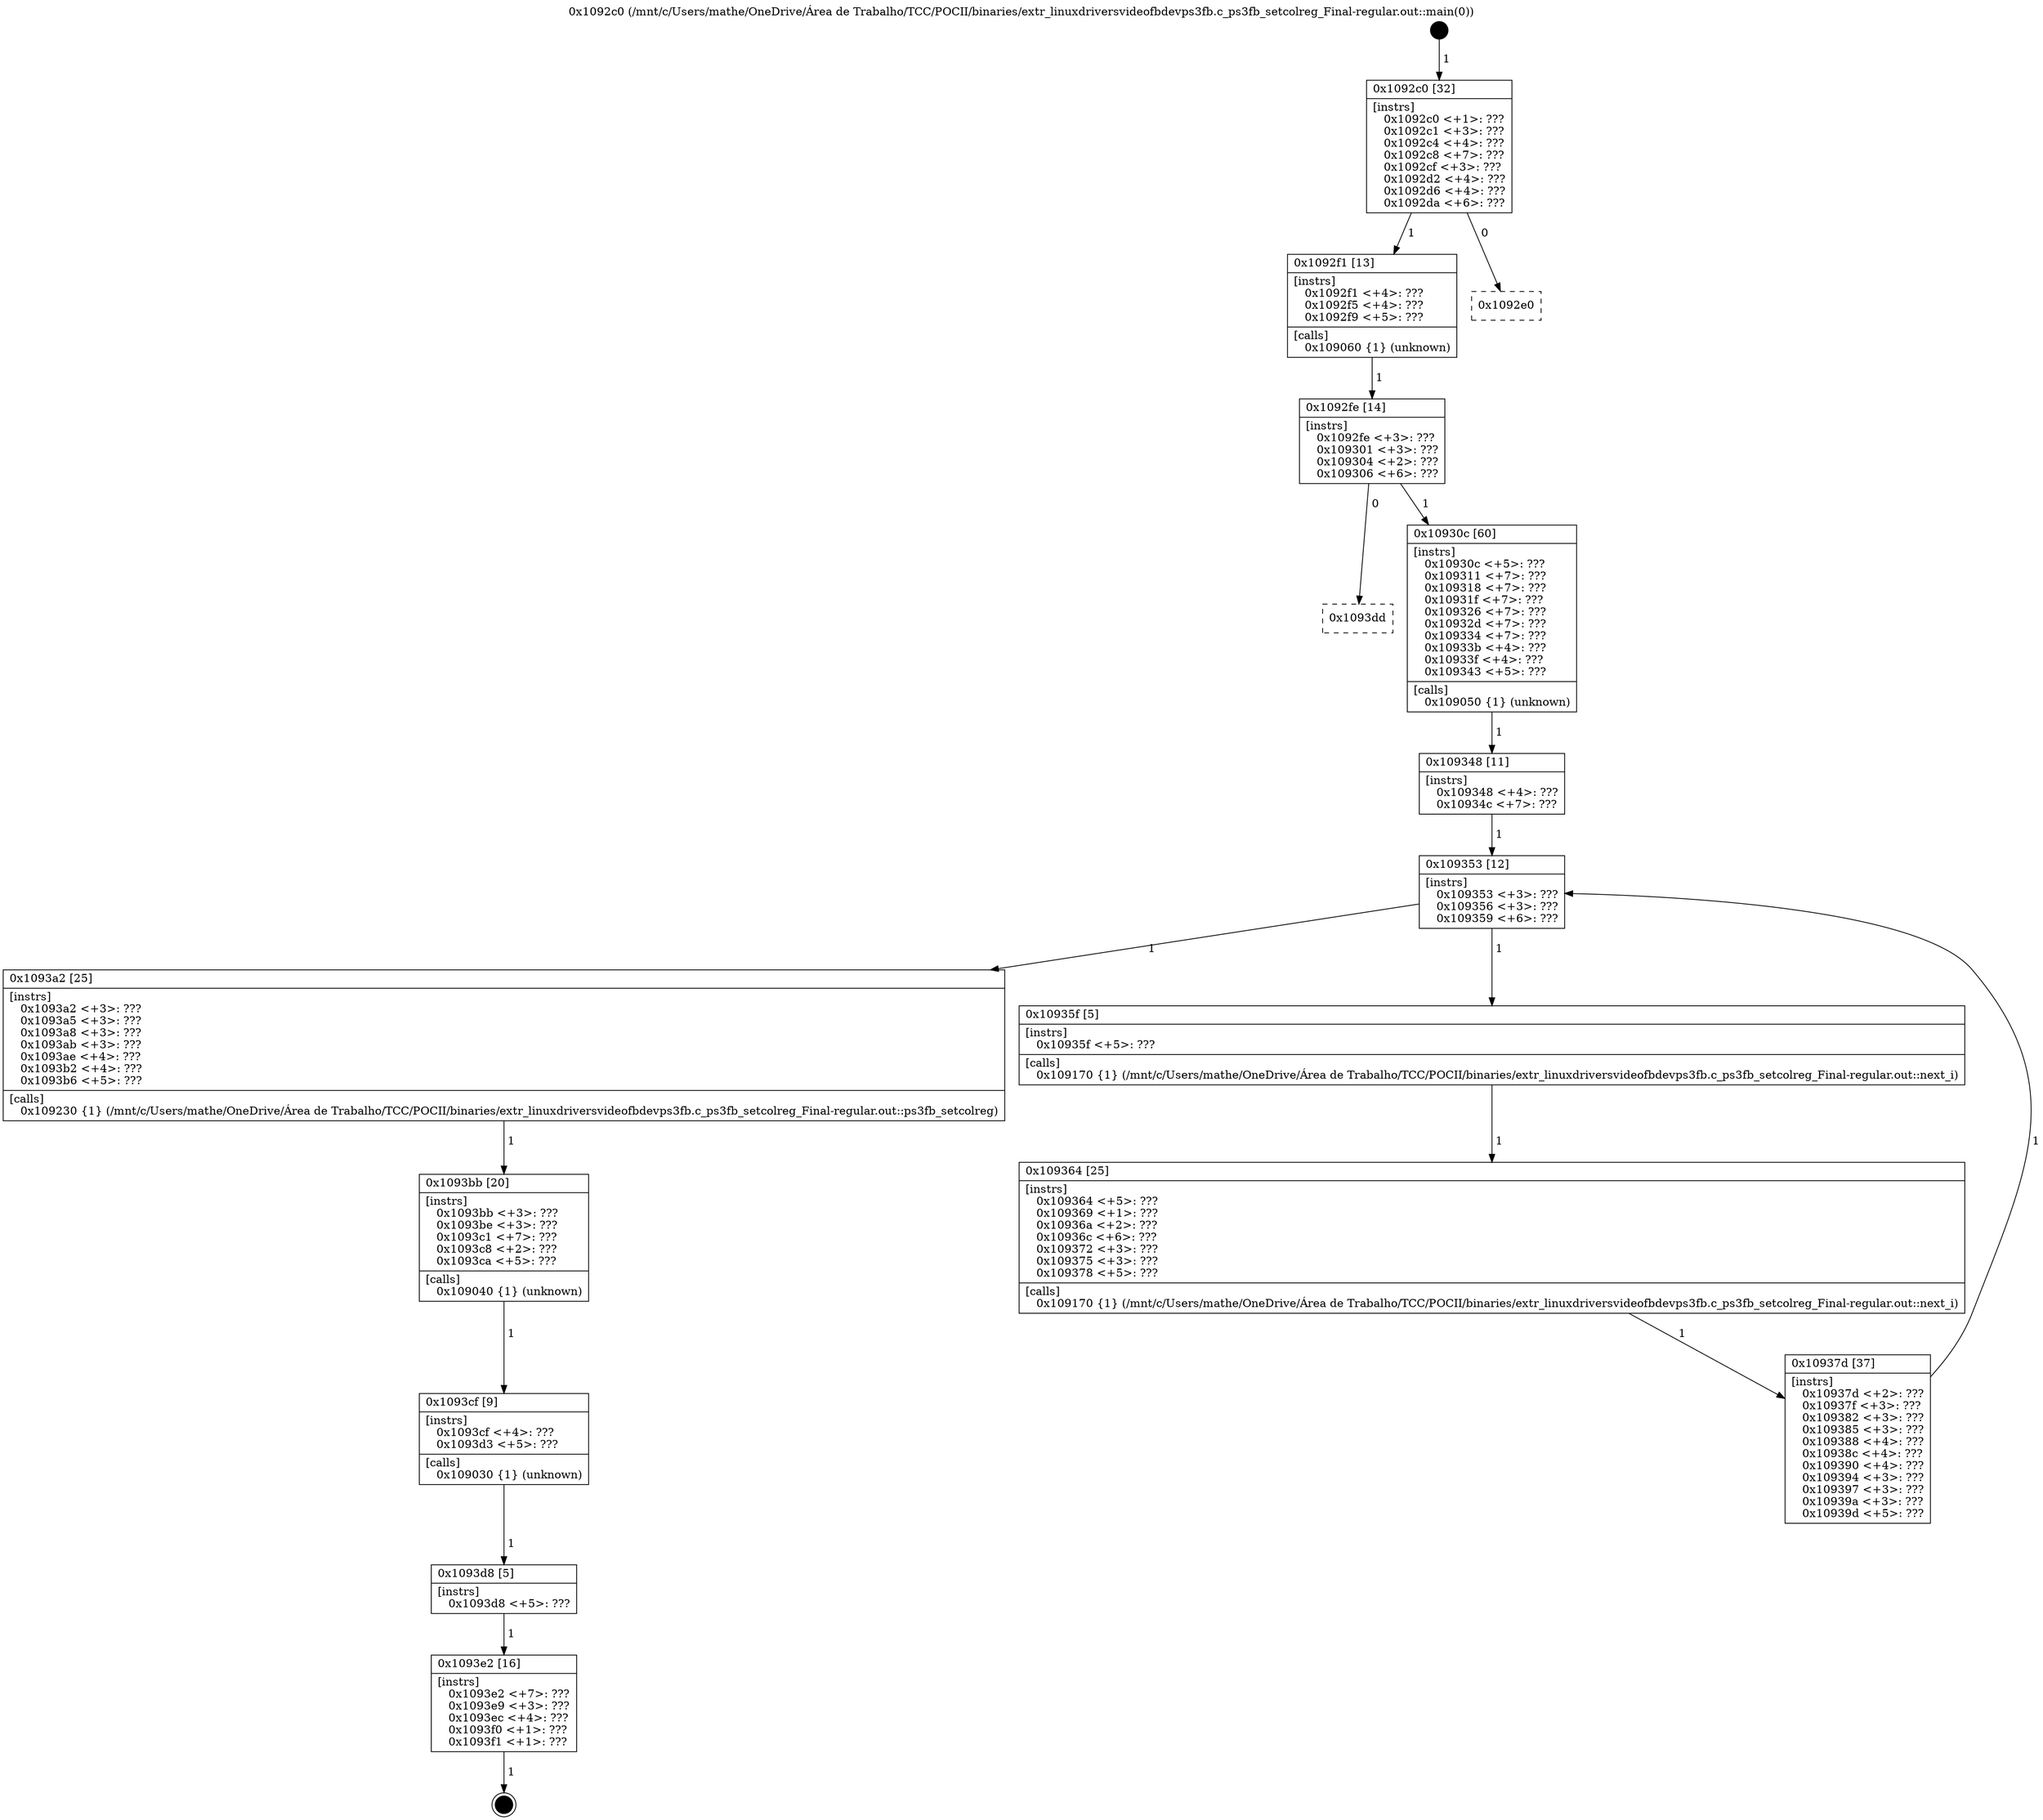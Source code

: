 digraph "0x1092c0" {
  label = "0x1092c0 (/mnt/c/Users/mathe/OneDrive/Área de Trabalho/TCC/POCII/binaries/extr_linuxdriversvideofbdevps3fb.c_ps3fb_setcolreg_Final-regular.out::main(0))"
  labelloc = "t"
  node[shape=record]

  Entry [label="",width=0.3,height=0.3,shape=circle,fillcolor=black,style=filled]
  "0x1092c0" [label="{
     0x1092c0 [32]\l
     | [instrs]\l
     &nbsp;&nbsp;0x1092c0 \<+1\>: ???\l
     &nbsp;&nbsp;0x1092c1 \<+3\>: ???\l
     &nbsp;&nbsp;0x1092c4 \<+4\>: ???\l
     &nbsp;&nbsp;0x1092c8 \<+7\>: ???\l
     &nbsp;&nbsp;0x1092cf \<+3\>: ???\l
     &nbsp;&nbsp;0x1092d2 \<+4\>: ???\l
     &nbsp;&nbsp;0x1092d6 \<+4\>: ???\l
     &nbsp;&nbsp;0x1092da \<+6\>: ???\l
  }"]
  "0x1092f1" [label="{
     0x1092f1 [13]\l
     | [instrs]\l
     &nbsp;&nbsp;0x1092f1 \<+4\>: ???\l
     &nbsp;&nbsp;0x1092f5 \<+4\>: ???\l
     &nbsp;&nbsp;0x1092f9 \<+5\>: ???\l
     | [calls]\l
     &nbsp;&nbsp;0x109060 \{1\} (unknown)\l
  }"]
  "0x1092e0" [label="{
     0x1092e0\l
  }", style=dashed]
  "0x1092fe" [label="{
     0x1092fe [14]\l
     | [instrs]\l
     &nbsp;&nbsp;0x1092fe \<+3\>: ???\l
     &nbsp;&nbsp;0x109301 \<+3\>: ???\l
     &nbsp;&nbsp;0x109304 \<+2\>: ???\l
     &nbsp;&nbsp;0x109306 \<+6\>: ???\l
  }"]
  "0x1093dd" [label="{
     0x1093dd\l
  }", style=dashed]
  "0x10930c" [label="{
     0x10930c [60]\l
     | [instrs]\l
     &nbsp;&nbsp;0x10930c \<+5\>: ???\l
     &nbsp;&nbsp;0x109311 \<+7\>: ???\l
     &nbsp;&nbsp;0x109318 \<+7\>: ???\l
     &nbsp;&nbsp;0x10931f \<+7\>: ???\l
     &nbsp;&nbsp;0x109326 \<+7\>: ???\l
     &nbsp;&nbsp;0x10932d \<+7\>: ???\l
     &nbsp;&nbsp;0x109334 \<+7\>: ???\l
     &nbsp;&nbsp;0x10933b \<+4\>: ???\l
     &nbsp;&nbsp;0x10933f \<+4\>: ???\l
     &nbsp;&nbsp;0x109343 \<+5\>: ???\l
     | [calls]\l
     &nbsp;&nbsp;0x109050 \{1\} (unknown)\l
  }"]
  Exit [label="",width=0.3,height=0.3,shape=circle,fillcolor=black,style=filled,peripheries=2]
  "0x109353" [label="{
     0x109353 [12]\l
     | [instrs]\l
     &nbsp;&nbsp;0x109353 \<+3\>: ???\l
     &nbsp;&nbsp;0x109356 \<+3\>: ???\l
     &nbsp;&nbsp;0x109359 \<+6\>: ???\l
  }"]
  "0x1093a2" [label="{
     0x1093a2 [25]\l
     | [instrs]\l
     &nbsp;&nbsp;0x1093a2 \<+3\>: ???\l
     &nbsp;&nbsp;0x1093a5 \<+3\>: ???\l
     &nbsp;&nbsp;0x1093a8 \<+3\>: ???\l
     &nbsp;&nbsp;0x1093ab \<+3\>: ???\l
     &nbsp;&nbsp;0x1093ae \<+4\>: ???\l
     &nbsp;&nbsp;0x1093b2 \<+4\>: ???\l
     &nbsp;&nbsp;0x1093b6 \<+5\>: ???\l
     | [calls]\l
     &nbsp;&nbsp;0x109230 \{1\} (/mnt/c/Users/mathe/OneDrive/Área de Trabalho/TCC/POCII/binaries/extr_linuxdriversvideofbdevps3fb.c_ps3fb_setcolreg_Final-regular.out::ps3fb_setcolreg)\l
  }"]
  "0x10935f" [label="{
     0x10935f [5]\l
     | [instrs]\l
     &nbsp;&nbsp;0x10935f \<+5\>: ???\l
     | [calls]\l
     &nbsp;&nbsp;0x109170 \{1\} (/mnt/c/Users/mathe/OneDrive/Área de Trabalho/TCC/POCII/binaries/extr_linuxdriversvideofbdevps3fb.c_ps3fb_setcolreg_Final-regular.out::next_i)\l
  }"]
  "0x109364" [label="{
     0x109364 [25]\l
     | [instrs]\l
     &nbsp;&nbsp;0x109364 \<+5\>: ???\l
     &nbsp;&nbsp;0x109369 \<+1\>: ???\l
     &nbsp;&nbsp;0x10936a \<+2\>: ???\l
     &nbsp;&nbsp;0x10936c \<+6\>: ???\l
     &nbsp;&nbsp;0x109372 \<+3\>: ???\l
     &nbsp;&nbsp;0x109375 \<+3\>: ???\l
     &nbsp;&nbsp;0x109378 \<+5\>: ???\l
     | [calls]\l
     &nbsp;&nbsp;0x109170 \{1\} (/mnt/c/Users/mathe/OneDrive/Área de Trabalho/TCC/POCII/binaries/extr_linuxdriversvideofbdevps3fb.c_ps3fb_setcolreg_Final-regular.out::next_i)\l
  }"]
  "0x10937d" [label="{
     0x10937d [37]\l
     | [instrs]\l
     &nbsp;&nbsp;0x10937d \<+2\>: ???\l
     &nbsp;&nbsp;0x10937f \<+3\>: ???\l
     &nbsp;&nbsp;0x109382 \<+3\>: ???\l
     &nbsp;&nbsp;0x109385 \<+3\>: ???\l
     &nbsp;&nbsp;0x109388 \<+4\>: ???\l
     &nbsp;&nbsp;0x10938c \<+4\>: ???\l
     &nbsp;&nbsp;0x109390 \<+4\>: ???\l
     &nbsp;&nbsp;0x109394 \<+3\>: ???\l
     &nbsp;&nbsp;0x109397 \<+3\>: ???\l
     &nbsp;&nbsp;0x10939a \<+3\>: ???\l
     &nbsp;&nbsp;0x10939d \<+5\>: ???\l
  }"]
  "0x109348" [label="{
     0x109348 [11]\l
     | [instrs]\l
     &nbsp;&nbsp;0x109348 \<+4\>: ???\l
     &nbsp;&nbsp;0x10934c \<+7\>: ???\l
  }"]
  "0x1093bb" [label="{
     0x1093bb [20]\l
     | [instrs]\l
     &nbsp;&nbsp;0x1093bb \<+3\>: ???\l
     &nbsp;&nbsp;0x1093be \<+3\>: ???\l
     &nbsp;&nbsp;0x1093c1 \<+7\>: ???\l
     &nbsp;&nbsp;0x1093c8 \<+2\>: ???\l
     &nbsp;&nbsp;0x1093ca \<+5\>: ???\l
     | [calls]\l
     &nbsp;&nbsp;0x109040 \{1\} (unknown)\l
  }"]
  "0x1093cf" [label="{
     0x1093cf [9]\l
     | [instrs]\l
     &nbsp;&nbsp;0x1093cf \<+4\>: ???\l
     &nbsp;&nbsp;0x1093d3 \<+5\>: ???\l
     | [calls]\l
     &nbsp;&nbsp;0x109030 \{1\} (unknown)\l
  }"]
  "0x1093d8" [label="{
     0x1093d8 [5]\l
     | [instrs]\l
     &nbsp;&nbsp;0x1093d8 \<+5\>: ???\l
  }"]
  "0x1093e2" [label="{
     0x1093e2 [16]\l
     | [instrs]\l
     &nbsp;&nbsp;0x1093e2 \<+7\>: ???\l
     &nbsp;&nbsp;0x1093e9 \<+3\>: ???\l
     &nbsp;&nbsp;0x1093ec \<+4\>: ???\l
     &nbsp;&nbsp;0x1093f0 \<+1\>: ???\l
     &nbsp;&nbsp;0x1093f1 \<+1\>: ???\l
  }"]
  Entry -> "0x1092c0" [label=" 1"]
  "0x1092c0" -> "0x1092f1" [label=" 1"]
  "0x1092c0" -> "0x1092e0" [label=" 0"]
  "0x1092f1" -> "0x1092fe" [label=" 1"]
  "0x1092fe" -> "0x1093dd" [label=" 0"]
  "0x1092fe" -> "0x10930c" [label=" 1"]
  "0x1093e2" -> Exit [label=" 1"]
  "0x10930c" -> "0x109348" [label=" 1"]
  "0x109353" -> "0x1093a2" [label=" 1"]
  "0x109353" -> "0x10935f" [label=" 1"]
  "0x10935f" -> "0x109364" [label=" 1"]
  "0x109364" -> "0x10937d" [label=" 1"]
  "0x109348" -> "0x109353" [label=" 1"]
  "0x10937d" -> "0x109353" [label=" 1"]
  "0x1093a2" -> "0x1093bb" [label=" 1"]
  "0x1093bb" -> "0x1093cf" [label=" 1"]
  "0x1093cf" -> "0x1093d8" [label=" 1"]
  "0x1093d8" -> "0x1093e2" [label=" 1"]
}
